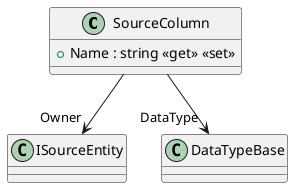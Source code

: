 @startuml
class SourceColumn {
    + Name : string <<get>> <<set>>
}
SourceColumn --> "Owner" ISourceEntity
SourceColumn --> "DataType" DataTypeBase
@enduml
